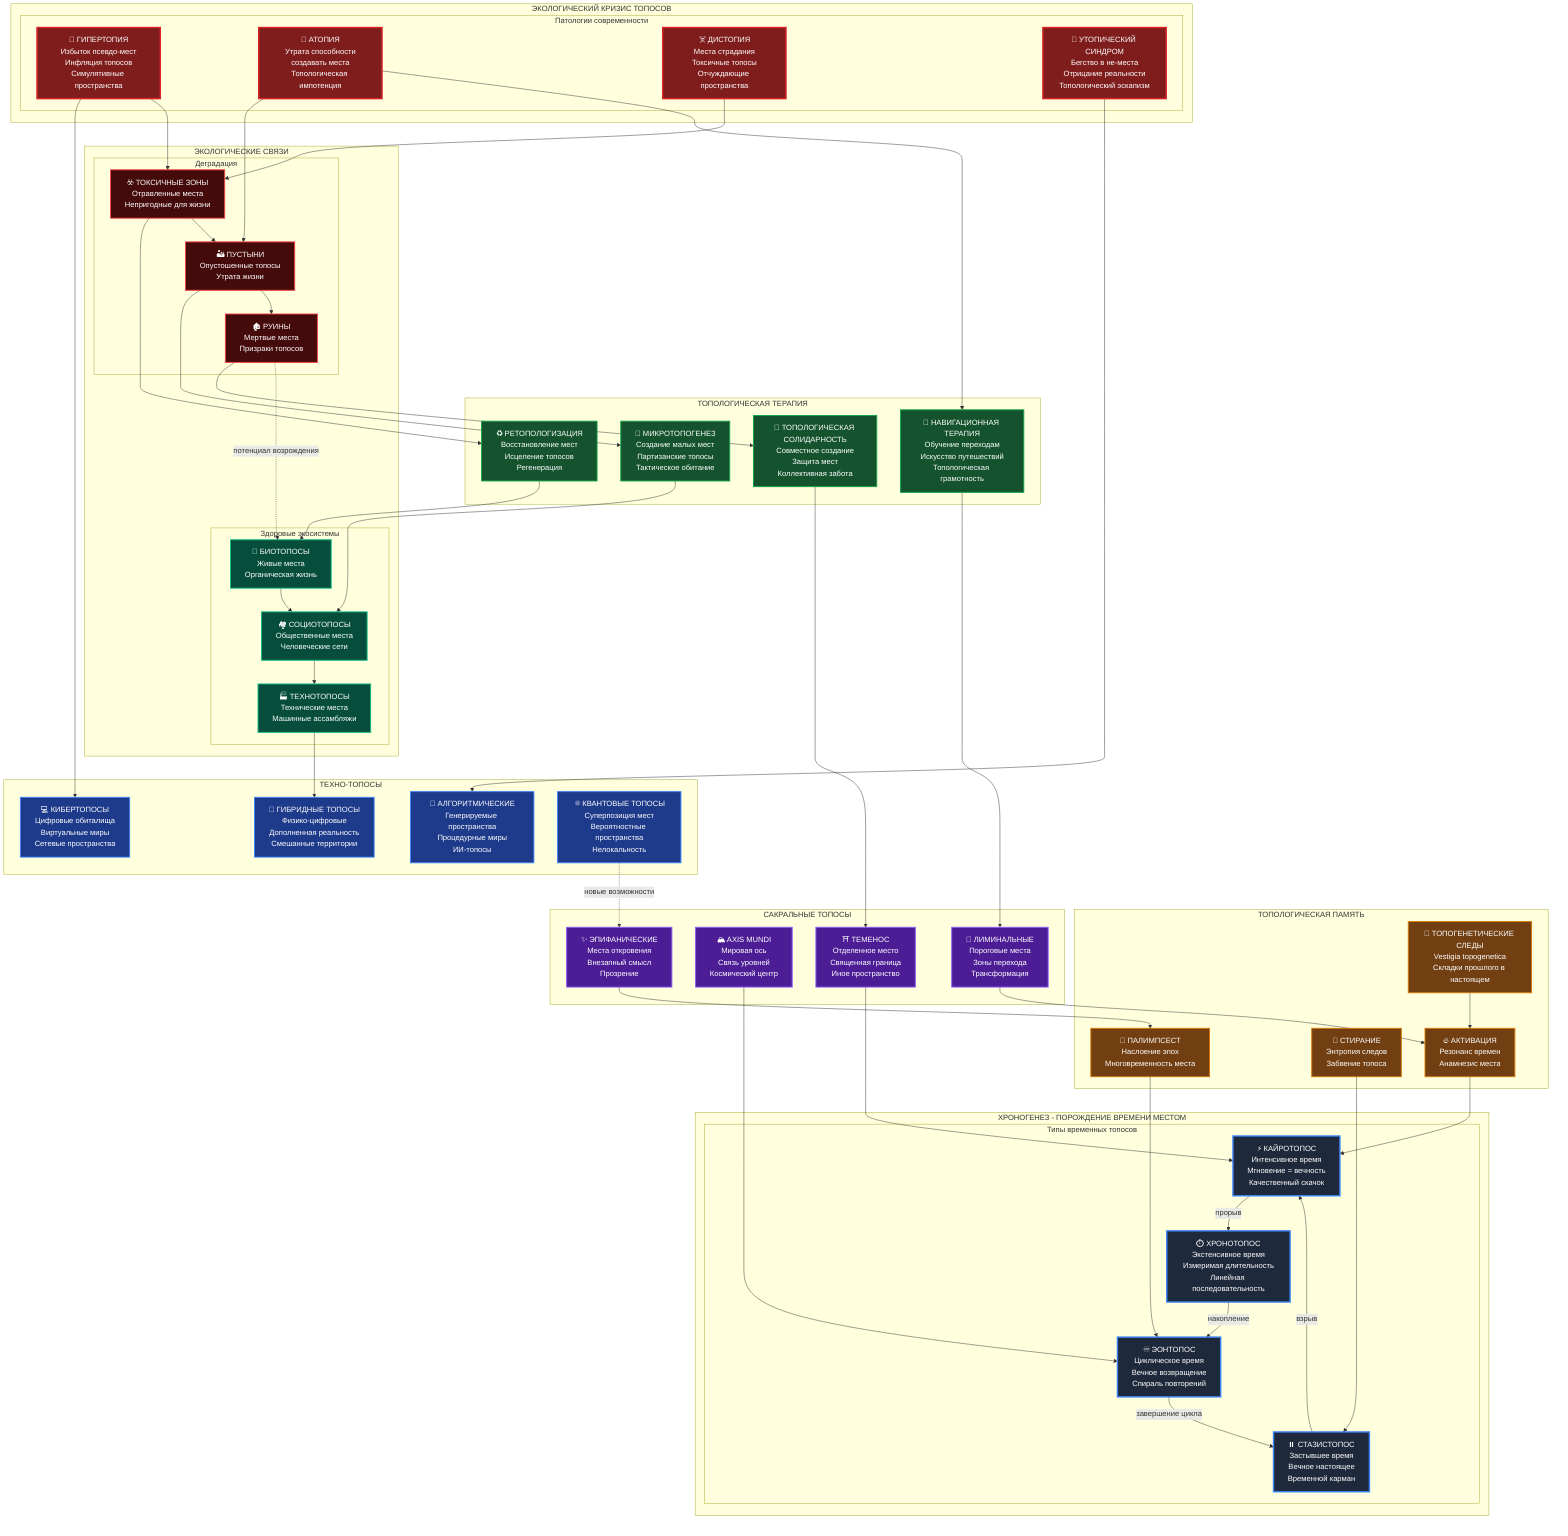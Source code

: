 graph TD
    subgraph "ХРОНОГЕНЕЗ - ПОРОЖДЕНИЕ ВРЕМЕНИ МЕСТОМ"
        subgraph "Типы временных топосов"
            KAI["⚡ КАЙРОТОПОС<br/>Интенсивное время<br/>Мгновение = вечность<br/>Качественный скачок"]
            CHR["⏱️ ХРОНОТОПОС<br/>Экстенсивное время<br/>Измеримая длительность<br/>Линейная последовательность"]
            EON["♾️ ЭОНТОПОС<br/>Циклическое время<br/>Вечное возвращение<br/>Спираль повторений"]
            STA["⏸️ СТАЗИСТОПОС<br/>Застывшее время<br/>Вечное настоящее<br/>Временной карман"]
        end
        
        KAI -->|"прорыв"| CHR
        CHR -->|"накопление"| EON
        EON -->|"завершение цикла"| STA
        STA -->|"взрыв"| KAI
    end
    
    subgraph "ТОПОЛОГИЧЕСКАЯ ПАМЯТЬ"
        VES["👣 ТОПОГЕНЕТИЧЕСКИЕ СЛЕДЫ<br/>Vestigia topogenetica<br/>Складки прошлого в настоящем"]
        ACT["🔥 АКТИВАЦИЯ<br/>Резонанс времен<br/>Анамнезис места"]
        ERA["💨 СТИРАНИЕ<br/>Энтропия следов<br/>Забвение топоса"]
        PAL["📜 ПАЛИМПСЕСТ<br/>Наслоение эпох<br/>Многовременность места"]
    end
    
    subgraph "ЭКОЛОГИЧЕСКИЙ КРИЗИС ТОПОСОВ"
        subgraph "Патологии современности"
            HYP["📍 ГИПЕРТОПИЯ<br/>Избыток псевдо-мест<br/>Инфляция топосов<br/>Симулятивные пространства"]
            ATO["🚫 АТОПИЯ<br/>Утрата способности<br/>создавать места<br/>Топологическая импотенция"]
            DYS["☠️ ДИСТОПИЯ<br/>Места страдания<br/>Токсичные топосы<br/>Отчуждающие пространства"]
            UTO["🌈 УТОПИЧЕСКИЙ СИНДРОМ<br/>Бегство в не-места<br/>Отрицание реальности<br/>Топологический эскапизм"]
        end
    end
    
    subgraph "ТЕХНО-ТОПОСЫ"
        CYB["💻 КИБЕРТОПОСЫ<br/>Цифровые обиталища<br/>Виртуальные миры<br/>Сетевые пространства"]
        HYB["🔀 ГИБРИДНЫЕ ТОПОСЫ<br/>Физико-цифровые<br/>Дополненная реальность<br/>Смешанные территории"]
        ALG["🤖 АЛГОРИТМИЧЕСКИЕ<br/>Генерируемые пространства<br/>Процедурные миры<br/>ИИ-топосы"]
        QUA["⚛️ КВАНТОВЫЕ ТОПОСЫ<br/>Суперпозиция мест<br/>Вероятностные пространства<br/>Нелокальность"]
    end
    
    subgraph "ТОПОЛОГИЧЕСКАЯ ТЕРАПИЯ"
        RET["♻️ РЕТОПОЛОГИЗАЦИЯ<br/>Восстановление мест<br/>Исцеление топосов<br/>Регенерация"]
        NAV["🧭 НАВИГАЦИОННАЯ ТЕРАПИЯ<br/>Обучение переходам<br/>Искусство путешествий<br/>Топологическая грамотность"]
        MIC["🌱 МИКРОТОПОГЕНЕЗ<br/>Создание малых мест<br/>Партизанские топосы<br/>Тактическое обитание"]
        SOL["🤝 ТОПОЛОГИЧЕСКАЯ СОЛИДАРНОСТЬ<br/>Совместное создание<br/>Защита мест<br/>Коллективная забота"]
    end
    
    subgraph "САКРАЛЬНЫЕ ТОПОСЫ"
        TEM["⛩️ ТЕМЕНОС<br/>Отделенное место<br/>Священная граница<br/>Иное пространство"]
        AXI["🏔️ AXIS MUNDI<br/>Мировая ось<br/>Связь уровней<br/>Космический центр"]
        LIM["🚪 ЛИМИНАЛЬНЫЕ<br/>Пороговые места<br/>Зоны перехода<br/>Трансформация"]
        EPI["✨ ЭПИФАНИЧЕСКИЕ<br/>Места откровения<br/>Внезапный смысл<br/>Прозрение"]
    end
    
    subgraph "ЭКОЛОГИЧЕСКИЕ СВЯЗИ"
        subgraph "Здоровые экосистемы"
            BIO["🌿 БИОТОПОСЫ<br/>Живые места<br/>Органическая жизнь"]
            SOC["🏘️ СОЦИОТОПОСЫ<br/>Общественные места<br/>Человеческие сети"]
            TEC["🏭 ТЕХНОТОПОСЫ<br/>Технические места<br/>Машинные ассамбляжи"]
        end
        
        subgraph "Деградация"
            TOX["☣️ ТОКСИЧНЫЕ ЗОНЫ<br/>Отравленные места<br/>Непригодные для жизни"]
            DES["🏜️ ПУСТЫНИ<br/>Опустошенные топосы<br/>Утрата жизни"]
            RUI["🏚️ РУИНЫ<br/>Мертвые места<br/>Призраки топосов"]
        end
    end
    
    %% Временные связи
    VES --> ACT
    ACT --> KAI
    ERA --> STA
    PAL --> EON
    
    %% Кризисные связи
    HYP --> CYB
    ATO --> DES
    DYS --> TOX
    UTO --> ALG
    
    %% Терапевтические связи
    TOX --> RET
    DES --> MIC
    ATO --> NAV
    RUI --> SOL
    
    %% Сакральные связи
    TEM --> KAI
    AXI --> EON
    LIM --> ACT
    EPI --> PAL
    
    %% Экологические связи
    BIO --> SOC
    SOC --> TEC
    TEC --> HYB
    
    %% Деградационные связи
    HYP --> TOX
    TOX --> DES
    DES --> RUI
    
    %% Восстановительные связи
    RET --> BIO
    MIC --> SOC
    SOL --> TEM
    NAV --> LIM
    
    %% Циклические связи
    RUI -.->|"потенциал возрождения"| BIO
    QUA -.->|"новые возможности"| EPI
    
    %% Стилизация
    classDef time fill:#1e293b,color:#fff,stroke:#3b82f6,stroke-width:3px
    classDef memory fill:#713f12,color:#fff,stroke:#d97706,stroke-width:2px
    classDef crisis fill:#7f1d1d,color:#fff,stroke:#dc2626,stroke-width:3px
    classDef tech fill:#1e3a8a,color:#fff,stroke:#3b82f6,stroke-width:2px
    classDef therapy fill:#14532d,color:#fff,stroke:#16a34a,stroke-width:2px
    classDef sacred fill:#4c1d95,color:#fff,stroke:#8b5cf6,stroke-width:2px
    classDef ecology fill:#064e3b,color:#fff,stroke:#10b981,stroke-width:2px
    classDef degradation fill:#450a0a,color:#fff,stroke:#ef4444,stroke-width:2px
    
    class KAI,CHR,EON,STA time
    class VES,ACT,ERA,PAL memory
    class HYP,ATO,DYS,UTO crisis
    class CYB,HYB,ALG,QUA tech
    class RET,NAV,MIC,SOL therapy
    class TEM,AXI,LIM,EPI sacred
    class BIO,SOC,TEC ecology
    class TOX,DES,RUI degradation